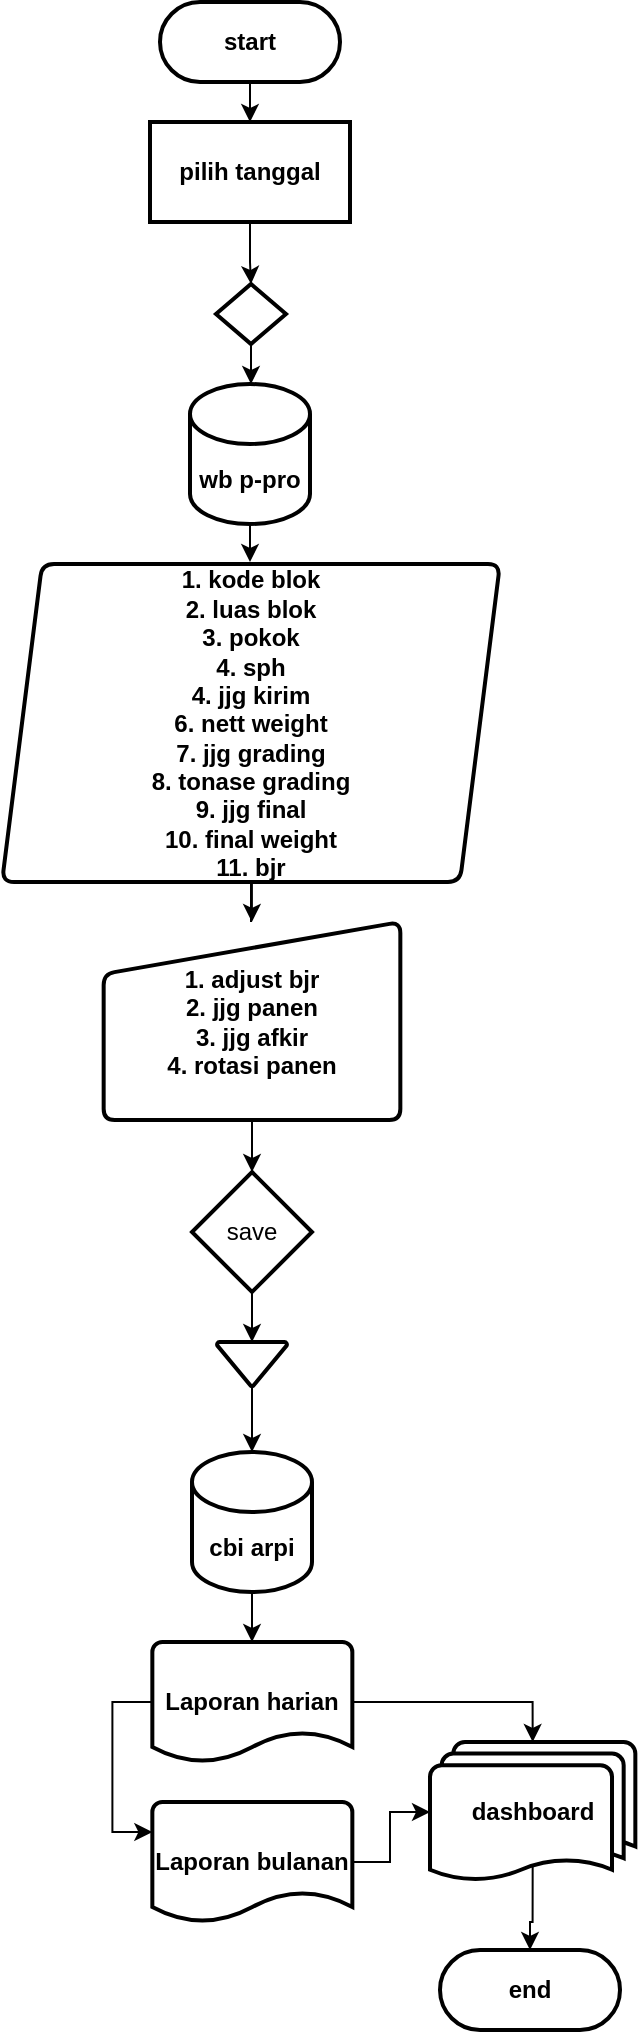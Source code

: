 <mxfile version="21.0.4" type="github">
  <diagram id="kgpKYQtTHZ0yAKxKKP6v" name="Page-1">
    <mxGraphModel dx="2213" dy="799" grid="1" gridSize="10" guides="1" tooltips="1" connect="1" arrows="1" fold="1" page="1" pageScale="1" pageWidth="850" pageHeight="1100" math="0" shadow="0">
      <root>
        <mxCell id="0" />
        <mxCell id="1" parent="0" />
        <mxCell id="kYcXn-ktY3dIuvGyuri_-66" value="start" style="rounded=1;whiteSpace=wrap;html=1;arcSize=50;strokeWidth=2;fontStyle=1;" parent="1" vertex="1">
          <mxGeometry x="-761" y="20" width="90" height="40" as="geometry" />
        </mxCell>
        <mxCell id="kYcXn-ktY3dIuvGyuri_-67" value="" style="edgeStyle=orthogonalEdgeStyle;rounded=0;orthogonalLoop=1;jettySize=auto;html=1;" parent="1" source="kYcXn-ktY3dIuvGyuri_-68" target="kYcXn-ktY3dIuvGyuri_-70" edge="1">
          <mxGeometry relative="1" as="geometry" />
        </mxCell>
        <mxCell id="kYcXn-ktY3dIuvGyuri_-68" value="pilih tanggal" style="rounded=1;whiteSpace=wrap;html=1;strokeWidth=2;arcSize=0;fontStyle=1;" parent="1" vertex="1">
          <mxGeometry x="-766" y="80" width="100" height="50" as="geometry" />
        </mxCell>
        <mxCell id="kYcXn-ktY3dIuvGyuri_-69" style="edgeStyle=orthogonalEdgeStyle;rounded=0;orthogonalLoop=1;jettySize=auto;html=1;exitX=0.5;exitY=1;exitDx=0;exitDy=0;entryX=0.5;entryY=0;entryDx=0;entryDy=0;" parent="1" source="kYcXn-ktY3dIuvGyuri_-66" target="kYcXn-ktY3dIuvGyuri_-68" edge="1">
          <mxGeometry relative="1" as="geometry" />
        </mxCell>
        <mxCell id="kYcXn-ktY3dIuvGyuri_-70" value="" style="rhombus;whiteSpace=wrap;html=1;rounded=1;strokeWidth=2;arcSize=0;fontStyle=1;" parent="1" vertex="1">
          <mxGeometry x="-733" y="161" width="35" height="30" as="geometry" />
        </mxCell>
        <mxCell id="TZGAzcEkiKZHwxkXxyBR-8" style="edgeStyle=orthogonalEdgeStyle;rounded=0;orthogonalLoop=1;jettySize=auto;html=1;exitX=0.5;exitY=1;exitDx=0;exitDy=0;exitPerimeter=0;" parent="1" source="kYcXn-ktY3dIuvGyuri_-72" edge="1">
          <mxGeometry relative="1" as="geometry">
            <mxPoint x="-716" y="300" as="targetPoint" />
          </mxGeometry>
        </mxCell>
        <mxCell id="kYcXn-ktY3dIuvGyuri_-72" value="wb p-pro" style="shape=cylinder3;whiteSpace=wrap;html=1;boundedLbl=1;backgroundOutline=1;size=15;strokeWidth=2;rounded=1;arcSize=12;fontStyle=1;" parent="1" vertex="1">
          <mxGeometry x="-746" y="211" width="60" height="70" as="geometry" />
        </mxCell>
        <mxCell id="KAdbTpuAXiZ5J--aFxtB-21" style="edgeStyle=orthogonalEdgeStyle;rounded=0;orthogonalLoop=1;jettySize=auto;html=1;exitX=0.5;exitY=1;exitDx=0;exitDy=0;" edge="1" parent="1" source="kYcXn-ktY3dIuvGyuri_-75" target="KAdbTpuAXiZ5J--aFxtB-1">
          <mxGeometry relative="1" as="geometry" />
        </mxCell>
        <mxCell id="kYcXn-ktY3dIuvGyuri_-75" value="1. kode blok&lt;br&gt;2. luas blok&lt;br&gt;3. pokok&lt;br&gt;4. sph&lt;br&gt;4. jjg kirim&lt;br&gt;6. nett weight&lt;br&gt;7. jjg grading&lt;br&gt;8. tonase grading&lt;br&gt;9. jjg final&lt;br&gt;10. final weight&lt;br&gt;11. bjr" style="shape=parallelogram;perimeter=parallelogramPerimeter;whiteSpace=wrap;html=1;fixedSize=1;strokeWidth=2;rounded=1;arcSize=12;fontStyle=1;" parent="1" vertex="1">
          <mxGeometry x="-839.99" y="301" width="248.98" height="159" as="geometry" />
        </mxCell>
        <mxCell id="kYcXn-ktY3dIuvGyuri_-77" style="edgeStyle=orthogonalEdgeStyle;rounded=0;orthogonalLoop=1;jettySize=auto;html=1;entryX=0.5;entryY=0;entryDx=0;entryDy=0;entryPerimeter=0;" parent="1" source="kYcXn-ktY3dIuvGyuri_-70" target="kYcXn-ktY3dIuvGyuri_-72" edge="1">
          <mxGeometry relative="1" as="geometry" />
        </mxCell>
        <mxCell id="TZGAzcEkiKZHwxkXxyBR-6" style="edgeStyle=orthogonalEdgeStyle;rounded=0;orthogonalLoop=1;jettySize=auto;html=1;exitX=0.5;exitY=1;exitDx=0;exitDy=0;exitPerimeter=0;entryX=0.5;entryY=0;entryDx=0;entryDy=0;entryPerimeter=0;" parent="1" source="kYcXn-ktY3dIuvGyuri_-85" target="TZGAzcEkiKZHwxkXxyBR-5" edge="1">
          <mxGeometry relative="1" as="geometry" />
        </mxCell>
        <mxCell id="kYcXn-ktY3dIuvGyuri_-85" value="save" style="strokeWidth=2;html=1;shape=mxgraph.flowchart.decision;whiteSpace=wrap;" parent="1" vertex="1">
          <mxGeometry x="-745" y="605" width="60" height="60" as="geometry" />
        </mxCell>
        <mxCell id="KAdbTpuAXiZ5J--aFxtB-6" style="edgeStyle=orthogonalEdgeStyle;rounded=0;orthogonalLoop=1;jettySize=auto;html=1;exitX=0.5;exitY=1;exitDx=0;exitDy=0;exitPerimeter=0;" edge="1" parent="1" source="TZGAzcEkiKZHwxkXxyBR-3">
          <mxGeometry relative="1" as="geometry">
            <mxPoint x="-715" y="840" as="targetPoint" />
          </mxGeometry>
        </mxCell>
        <mxCell id="TZGAzcEkiKZHwxkXxyBR-3" value="cbi arpi" style="shape=cylinder3;whiteSpace=wrap;html=1;boundedLbl=1;backgroundOutline=1;size=15;strokeWidth=2;rounded=1;arcSize=12;fontStyle=1;" parent="1" vertex="1">
          <mxGeometry x="-745" y="745" width="60" height="70" as="geometry" />
        </mxCell>
        <mxCell id="TZGAzcEkiKZHwxkXxyBR-7" style="edgeStyle=orthogonalEdgeStyle;rounded=0;orthogonalLoop=1;jettySize=auto;html=1;exitX=0.5;exitY=1;exitDx=0;exitDy=0;exitPerimeter=0;entryX=0.5;entryY=0;entryDx=0;entryDy=0;entryPerimeter=0;" parent="1" source="TZGAzcEkiKZHwxkXxyBR-5" target="TZGAzcEkiKZHwxkXxyBR-3" edge="1">
          <mxGeometry relative="1" as="geometry" />
        </mxCell>
        <mxCell id="TZGAzcEkiKZHwxkXxyBR-5" value="" style="strokeWidth=2;html=1;shape=mxgraph.flowchart.merge_or_storage;whiteSpace=wrap;" parent="1" vertex="1">
          <mxGeometry x="-732.5" y="690" width="35" height="22.11" as="geometry" />
        </mxCell>
        <mxCell id="KAdbTpuAXiZ5J--aFxtB-2" style="edgeStyle=orthogonalEdgeStyle;rounded=0;orthogonalLoop=1;jettySize=auto;html=1;exitX=0.5;exitY=1;exitDx=0;exitDy=0;entryX=0.5;entryY=0;entryDx=0;entryDy=0;entryPerimeter=0;" edge="1" parent="1" source="KAdbTpuAXiZ5J--aFxtB-1" target="kYcXn-ktY3dIuvGyuri_-85">
          <mxGeometry relative="1" as="geometry" />
        </mxCell>
        <mxCell id="KAdbTpuAXiZ5J--aFxtB-1" value="&lt;span&gt;1. adjust bjr&lt;br style=&quot;border-color: var(--border-color);&quot;&gt;2. jjg panen&lt;br&gt;3. jjg afkir&lt;br style=&quot;border-color: var(--border-color);&quot;&gt;4. rotasi panen&lt;/span&gt;" style="html=1;strokeWidth=2;shape=manualInput;whiteSpace=wrap;rounded=1;size=26;arcSize=11;fontStyle=1" vertex="1" parent="1">
          <mxGeometry x="-789.17" y="480" width="148.34" height="99" as="geometry" />
        </mxCell>
        <mxCell id="KAdbTpuAXiZ5J--aFxtB-12" style="edgeStyle=orthogonalEdgeStyle;rounded=0;orthogonalLoop=1;jettySize=auto;html=1;exitX=0;exitY=0.5;exitDx=0;exitDy=0;exitPerimeter=0;entryX=0;entryY=0.25;entryDx=0;entryDy=0;entryPerimeter=0;" edge="1" parent="1" source="KAdbTpuAXiZ5J--aFxtB-9" target="KAdbTpuAXiZ5J--aFxtB-10">
          <mxGeometry relative="1" as="geometry" />
        </mxCell>
        <mxCell id="KAdbTpuAXiZ5J--aFxtB-19" style="edgeStyle=orthogonalEdgeStyle;rounded=0;orthogonalLoop=1;jettySize=auto;html=1;exitX=1;exitY=0.5;exitDx=0;exitDy=0;exitPerimeter=0;entryX=0.5;entryY=0;entryDx=0;entryDy=0;entryPerimeter=0;" edge="1" parent="1" source="KAdbTpuAXiZ5J--aFxtB-9" target="KAdbTpuAXiZ5J--aFxtB-15">
          <mxGeometry relative="1" as="geometry" />
        </mxCell>
        <mxCell id="KAdbTpuAXiZ5J--aFxtB-9" value="Laporan harian" style="strokeWidth=2;html=1;shape=mxgraph.flowchart.document2;whiteSpace=wrap;size=0.25;fontStyle=1" vertex="1" parent="1">
          <mxGeometry x="-764.83" y="840" width="100" height="60" as="geometry" />
        </mxCell>
        <mxCell id="KAdbTpuAXiZ5J--aFxtB-20" style="edgeStyle=orthogonalEdgeStyle;rounded=0;orthogonalLoop=1;jettySize=auto;html=1;exitX=1;exitY=0.5;exitDx=0;exitDy=0;exitPerimeter=0;entryX=0;entryY=0.5;entryDx=0;entryDy=0;entryPerimeter=0;" edge="1" parent="1" source="KAdbTpuAXiZ5J--aFxtB-10" target="KAdbTpuAXiZ5J--aFxtB-15">
          <mxGeometry relative="1" as="geometry">
            <Array as="points">
              <mxPoint x="-646" y="950" />
            </Array>
          </mxGeometry>
        </mxCell>
        <mxCell id="KAdbTpuAXiZ5J--aFxtB-10" value="Laporan bulanan" style="strokeWidth=2;html=1;shape=mxgraph.flowchart.document2;whiteSpace=wrap;size=0.25;fontStyle=1" vertex="1" parent="1">
          <mxGeometry x="-764.83" y="920" width="100" height="60" as="geometry" />
        </mxCell>
        <mxCell id="KAdbTpuAXiZ5J--aFxtB-13" value="end" style="rounded=1;whiteSpace=wrap;html=1;arcSize=50;strokeWidth=2;fontStyle=1;" vertex="1" parent="1">
          <mxGeometry x="-621" y="994" width="90" height="40" as="geometry" />
        </mxCell>
        <mxCell id="KAdbTpuAXiZ5J--aFxtB-18" style="edgeStyle=orthogonalEdgeStyle;rounded=0;orthogonalLoop=1;jettySize=auto;html=1;exitX=0.5;exitY=0.88;exitDx=0;exitDy=0;exitPerimeter=0;entryX=0.5;entryY=0;entryDx=0;entryDy=0;" edge="1" parent="1" source="KAdbTpuAXiZ5J--aFxtB-15" target="KAdbTpuAXiZ5J--aFxtB-13">
          <mxGeometry relative="1" as="geometry" />
        </mxCell>
        <mxCell id="KAdbTpuAXiZ5J--aFxtB-15" value="dashboard" style="strokeWidth=2;html=1;shape=mxgraph.flowchart.multi-document;whiteSpace=wrap;fontStyle=1" vertex="1" parent="1">
          <mxGeometry x="-626" y="890" width="102.67" height="70" as="geometry" />
        </mxCell>
      </root>
    </mxGraphModel>
  </diagram>
</mxfile>
